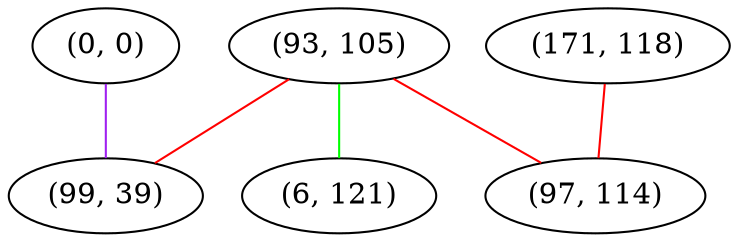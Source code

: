 graph "" {
"(0, 0)";
"(93, 105)";
"(171, 118)";
"(97, 114)";
"(6, 121)";
"(99, 39)";
"(0, 0)" -- "(99, 39)"  [color=purple, key=0, weight=4];
"(93, 105)" -- "(97, 114)"  [color=red, key=0, weight=1];
"(93, 105)" -- "(99, 39)"  [color=red, key=0, weight=1];
"(93, 105)" -- "(6, 121)"  [color=green, key=0, weight=2];
"(171, 118)" -- "(97, 114)"  [color=red, key=0, weight=1];
}
